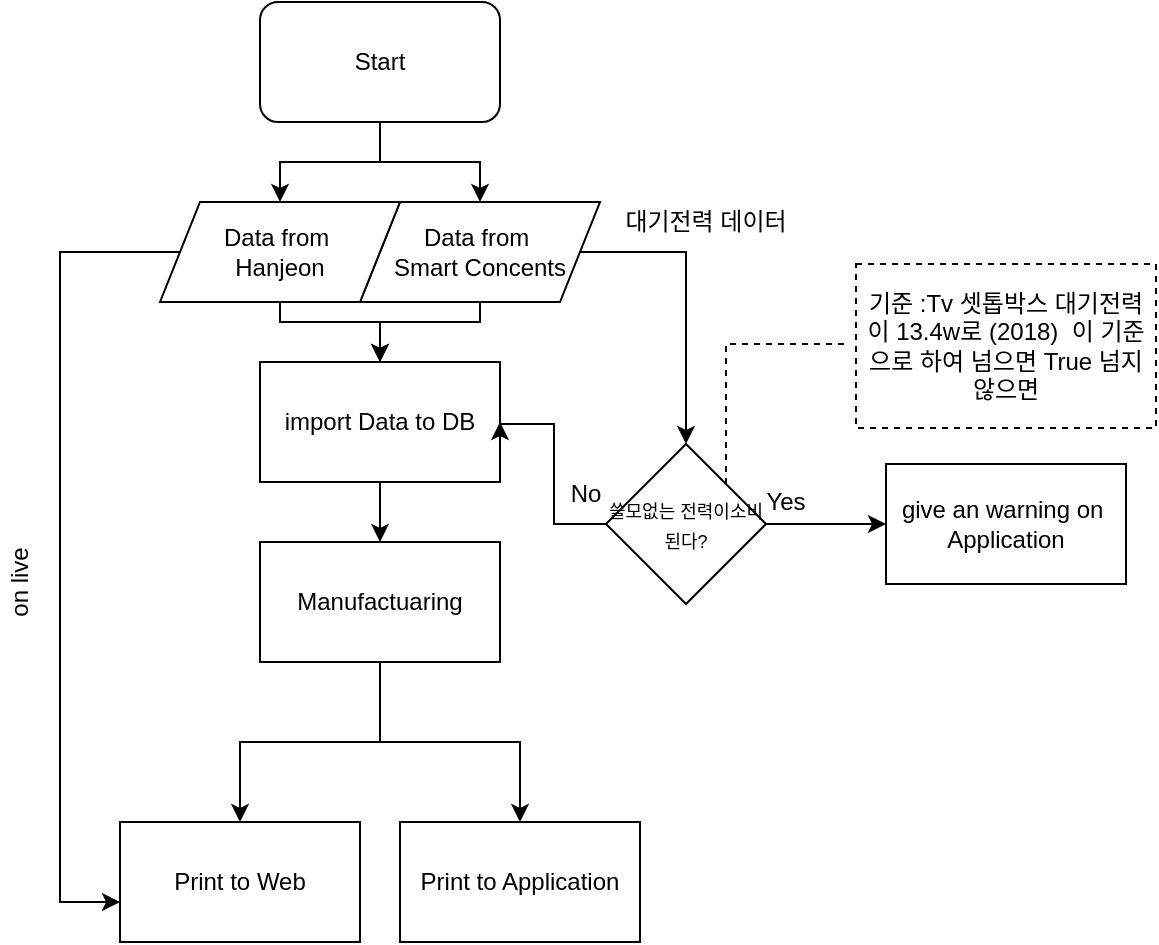 <mxfile version="13.7.9" type="github" pages="2">
  <diagram id="we14fcO_ibnNhc2jqgIF" name="Page-1">
    <mxGraphModel dx="1287" dy="762" grid="1" gridSize="10" guides="1" tooltips="1" connect="1" arrows="1" fold="1" page="1" pageScale="1" pageWidth="827" pageHeight="1169" math="0" shadow="0">
      <root>
        <mxCell id="0" />
        <mxCell id="1" parent="0" />
        <mxCell id="new_XckxPWkDHHhrYv5X-27" style="edgeStyle=orthogonalEdgeStyle;rounded=0;orthogonalLoop=1;jettySize=auto;html=1;" parent="1" source="AqY9Y-wzEiTEmSYXW-ki-1" target="qgAJWOxvSjd6XLd1FfgR-4" edge="1">
          <mxGeometry relative="1" as="geometry" />
        </mxCell>
        <mxCell id="new_XckxPWkDHHhrYv5X-28" style="edgeStyle=orthogonalEdgeStyle;rounded=0;orthogonalLoop=1;jettySize=auto;html=1;entryX=0.5;entryY=0;entryDx=0;entryDy=0;" parent="1" source="AqY9Y-wzEiTEmSYXW-ki-1" target="AqY9Y-wzEiTEmSYXW-ki-2" edge="1">
          <mxGeometry relative="1" as="geometry" />
        </mxCell>
        <mxCell id="AqY9Y-wzEiTEmSYXW-ki-1" value="Start" style="rounded=1;whiteSpace=wrap;html=1;" parent="1" vertex="1">
          <mxGeometry x="-473" y="349" width="120" height="60" as="geometry" />
        </mxCell>
        <mxCell id="new_XckxPWkDHHhrYv5X-32" style="edgeStyle=orthogonalEdgeStyle;rounded=0;orthogonalLoop=1;jettySize=auto;html=1;entryX=0.5;entryY=0;entryDx=0;entryDy=0;" parent="1" source="AqY9Y-wzEiTEmSYXW-ki-2" target="new_XckxPWkDHHhrYv5X-1" edge="1">
          <mxGeometry relative="1" as="geometry">
            <Array as="points">
              <mxPoint x="-363" y="509" />
              <mxPoint x="-413" y="509" />
            </Array>
          </mxGeometry>
        </mxCell>
        <mxCell id="2fL9xPu-dTw6iTjDpC6E-15" style="edgeStyle=orthogonalEdgeStyle;rounded=0;orthogonalLoop=1;jettySize=auto;html=1;endArrow=classic;endFill=1;" parent="1" source="AqY9Y-wzEiTEmSYXW-ki-2" target="2fL9xPu-dTw6iTjDpC6E-5" edge="1">
          <mxGeometry relative="1" as="geometry" />
        </mxCell>
        <mxCell id="AqY9Y-wzEiTEmSYXW-ki-2" value="Data from&amp;nbsp;&lt;br&gt;Smart Concents" style="shape=parallelogram;perimeter=parallelogramPerimeter;whiteSpace=wrap;html=1;fixedSize=1;" parent="1" vertex="1">
          <mxGeometry x="-423" y="449" width="120" height="50" as="geometry" />
        </mxCell>
        <mxCell id="AqY9Y-wzEiTEmSYXW-ki-17" value="Print to Web" style="rounded=0;whiteSpace=wrap;html=1;" parent="1" vertex="1">
          <mxGeometry x="-543" y="759" width="120" height="60" as="geometry" />
        </mxCell>
        <mxCell id="AqY9Y-wzEiTEmSYXW-ki-18" value="Print to Application" style="rounded=0;whiteSpace=wrap;html=1;" parent="1" vertex="1">
          <mxGeometry x="-403" y="759" width="120" height="60" as="geometry" />
        </mxCell>
        <mxCell id="new_XckxPWkDHHhrYv5X-29" style="edgeStyle=orthogonalEdgeStyle;rounded=0;orthogonalLoop=1;jettySize=auto;html=1;entryX=0;entryY=0.667;entryDx=0;entryDy=0;entryPerimeter=0;" parent="1" source="qgAJWOxvSjd6XLd1FfgR-4" target="AqY9Y-wzEiTEmSYXW-ki-17" edge="1">
          <mxGeometry relative="1" as="geometry">
            <mxPoint x="-553" y="799" as="targetPoint" />
            <Array as="points">
              <mxPoint x="-573" y="474" />
              <mxPoint x="-573" y="799" />
            </Array>
          </mxGeometry>
        </mxCell>
        <mxCell id="new_XckxPWkDHHhrYv5X-31" style="edgeStyle=orthogonalEdgeStyle;rounded=0;orthogonalLoop=1;jettySize=auto;html=1;exitX=0.5;exitY=1;exitDx=0;exitDy=0;entryX=0.5;entryY=0;entryDx=0;entryDy=0;" parent="1" source="qgAJWOxvSjd6XLd1FfgR-4" target="new_XckxPWkDHHhrYv5X-1" edge="1">
          <mxGeometry relative="1" as="geometry">
            <Array as="points">
              <mxPoint x="-463" y="509" />
              <mxPoint x="-413" y="509" />
            </Array>
          </mxGeometry>
        </mxCell>
        <mxCell id="qgAJWOxvSjd6XLd1FfgR-4" value="Data from&amp;nbsp;&lt;br&gt;Hanjeon" style="shape=parallelogram;perimeter=parallelogramPerimeter;whiteSpace=wrap;html=1;fixedSize=1;" parent="1" vertex="1">
          <mxGeometry x="-523" y="449" width="120" height="50" as="geometry" />
        </mxCell>
        <mxCell id="new_XckxPWkDHHhrYv5X-4" style="edgeStyle=orthogonalEdgeStyle;rounded=0;orthogonalLoop=1;jettySize=auto;html=1;exitX=0.5;exitY=1;exitDx=0;exitDy=0;entryX=0.5;entryY=0;entryDx=0;entryDy=0;" parent="1" source="new_XckxPWkDHHhrYv5X-1" target="new_XckxPWkDHHhrYv5X-3" edge="1">
          <mxGeometry relative="1" as="geometry" />
        </mxCell>
        <mxCell id="new_XckxPWkDHHhrYv5X-1" value="import Data to DB" style="rounded=0;whiteSpace=wrap;html=1;" parent="1" vertex="1">
          <mxGeometry x="-473" y="529" width="120" height="60" as="geometry" />
        </mxCell>
        <mxCell id="new_XckxPWkDHHhrYv5X-11" style="edgeStyle=orthogonalEdgeStyle;rounded=0;orthogonalLoop=1;jettySize=auto;html=1;exitX=0.5;exitY=1;exitDx=0;exitDy=0;entryX=0.5;entryY=0;entryDx=0;entryDy=0;" parent="1" source="new_XckxPWkDHHhrYv5X-3" target="AqY9Y-wzEiTEmSYXW-ki-17" edge="1">
          <mxGeometry relative="1" as="geometry" />
        </mxCell>
        <mxCell id="new_XckxPWkDHHhrYv5X-26" style="edgeStyle=orthogonalEdgeStyle;rounded=0;orthogonalLoop=1;jettySize=auto;html=1;" parent="1" source="new_XckxPWkDHHhrYv5X-3" target="AqY9Y-wzEiTEmSYXW-ki-18" edge="1">
          <mxGeometry relative="1" as="geometry" />
        </mxCell>
        <mxCell id="new_XckxPWkDHHhrYv5X-3" value="Manufactuaring" style="rounded=0;whiteSpace=wrap;html=1;" parent="1" vertex="1">
          <mxGeometry x="-473" y="619" width="120" height="60" as="geometry" />
        </mxCell>
        <mxCell id="new_XckxPWkDHHhrYv5X-16" value="on live" style="text;html=1;strokeColor=none;fillColor=none;align=center;verticalAlign=middle;whiteSpace=wrap;rounded=0;rotation=-90;" parent="1" vertex="1">
          <mxGeometry x="-643" y="629" width="100" height="20" as="geometry" />
        </mxCell>
        <mxCell id="new_XckxPWkDHHhrYv5X-17" value="대기전력 데이터" style="text;html=1;strokeColor=none;fillColor=none;align=center;verticalAlign=middle;whiteSpace=wrap;rounded=0;rotation=0;" parent="1" vertex="1">
          <mxGeometry x="-300" y="449" width="100" height="20" as="geometry" />
        </mxCell>
        <mxCell id="2fL9xPu-dTw6iTjDpC6E-6" style="edgeStyle=orthogonalEdgeStyle;rounded=0;orthogonalLoop=1;jettySize=auto;html=1;" parent="1" source="2fL9xPu-dTw6iTjDpC6E-5" edge="1">
          <mxGeometry relative="1" as="geometry">
            <mxPoint x="-160" y="610" as="targetPoint" />
          </mxGeometry>
        </mxCell>
        <mxCell id="2fL9xPu-dTw6iTjDpC6E-12" style="edgeStyle=orthogonalEdgeStyle;rounded=0;orthogonalLoop=1;jettySize=auto;html=1;exitX=1;exitY=0;exitDx=0;exitDy=0;dashed=1;endArrow=none;endFill=0;" parent="1" source="2fL9xPu-dTw6iTjDpC6E-5" edge="1">
          <mxGeometry relative="1" as="geometry">
            <mxPoint x="-180" y="520" as="targetPoint" />
            <Array as="points">
              <mxPoint x="-240" y="520" />
              <mxPoint x="-190" y="520" />
            </Array>
          </mxGeometry>
        </mxCell>
        <mxCell id="2fL9xPu-dTw6iTjDpC6E-14" style="edgeStyle=orthogonalEdgeStyle;rounded=0;orthogonalLoop=1;jettySize=auto;html=1;entryX=1;entryY=0.5;entryDx=0;entryDy=0;endArrow=classic;endFill=1;" parent="1" source="2fL9xPu-dTw6iTjDpC6E-5" target="new_XckxPWkDHHhrYv5X-1" edge="1">
          <mxGeometry relative="1" as="geometry">
            <Array as="points">
              <mxPoint x="-326" y="610" />
              <mxPoint x="-326" y="560" />
            </Array>
          </mxGeometry>
        </mxCell>
        <mxCell id="2fL9xPu-dTw6iTjDpC6E-5" value="&lt;font style=&quot;font-size: 9px&quot;&gt;쓸모없는 전력이소비된다?&lt;/font&gt;" style="rhombus;whiteSpace=wrap;html=1;" parent="1" vertex="1">
          <mxGeometry x="-300" y="570" width="80" height="80" as="geometry" />
        </mxCell>
        <mxCell id="2fL9xPu-dTw6iTjDpC6E-7" value="Yes" style="text;html=1;strokeColor=none;fillColor=none;align=center;verticalAlign=middle;whiteSpace=wrap;rounded=0;" parent="1" vertex="1">
          <mxGeometry x="-230" y="589" width="40" height="20" as="geometry" />
        </mxCell>
        <mxCell id="2fL9xPu-dTw6iTjDpC6E-8" value="No" style="text;html=1;strokeColor=none;fillColor=none;align=center;verticalAlign=middle;whiteSpace=wrap;rounded=0;" parent="1" vertex="1">
          <mxGeometry x="-330" y="585" width="40" height="20" as="geometry" />
        </mxCell>
        <mxCell id="2fL9xPu-dTw6iTjDpC6E-11" value="give an warning on&amp;nbsp;&lt;br&gt;Application" style="rounded=0;whiteSpace=wrap;html=1;" parent="1" vertex="1">
          <mxGeometry x="-160" y="580" width="120" height="60" as="geometry" />
        </mxCell>
        <mxCell id="2fL9xPu-dTw6iTjDpC6E-13" value="기준 :Tv 셋톱박스 대기전력이 13.4w로 (2018)&amp;nbsp; 이 기준으로 하여 넘으면 True 넘지 않으면" style="text;html=1;fillColor=none;align=center;verticalAlign=middle;whiteSpace=wrap;rounded=0;strokeColor=#000000;dashed=1;" parent="1" vertex="1">
          <mxGeometry x="-175" y="480" width="150" height="82" as="geometry" />
        </mxCell>
      </root>
    </mxGraphModel>
  </diagram>
  <diagram id="VqIn0J1o04yH5jwhSEmT" name="Page-2">
    <mxGraphModel dx="920" dy="1524" grid="1" gridSize="10" guides="1" tooltips="1" connect="1" arrows="1" fold="1" page="1" pageScale="1" pageWidth="827" pageHeight="1169" math="0" shadow="0">
      <root>
        <mxCell id="0DIaKD-9MHfwpwyAmRbE-0" />
        <mxCell id="0DIaKD-9MHfwpwyAmRbE-1" parent="0DIaKD-9MHfwpwyAmRbE-0" />
      </root>
    </mxGraphModel>
  </diagram>
</mxfile>
